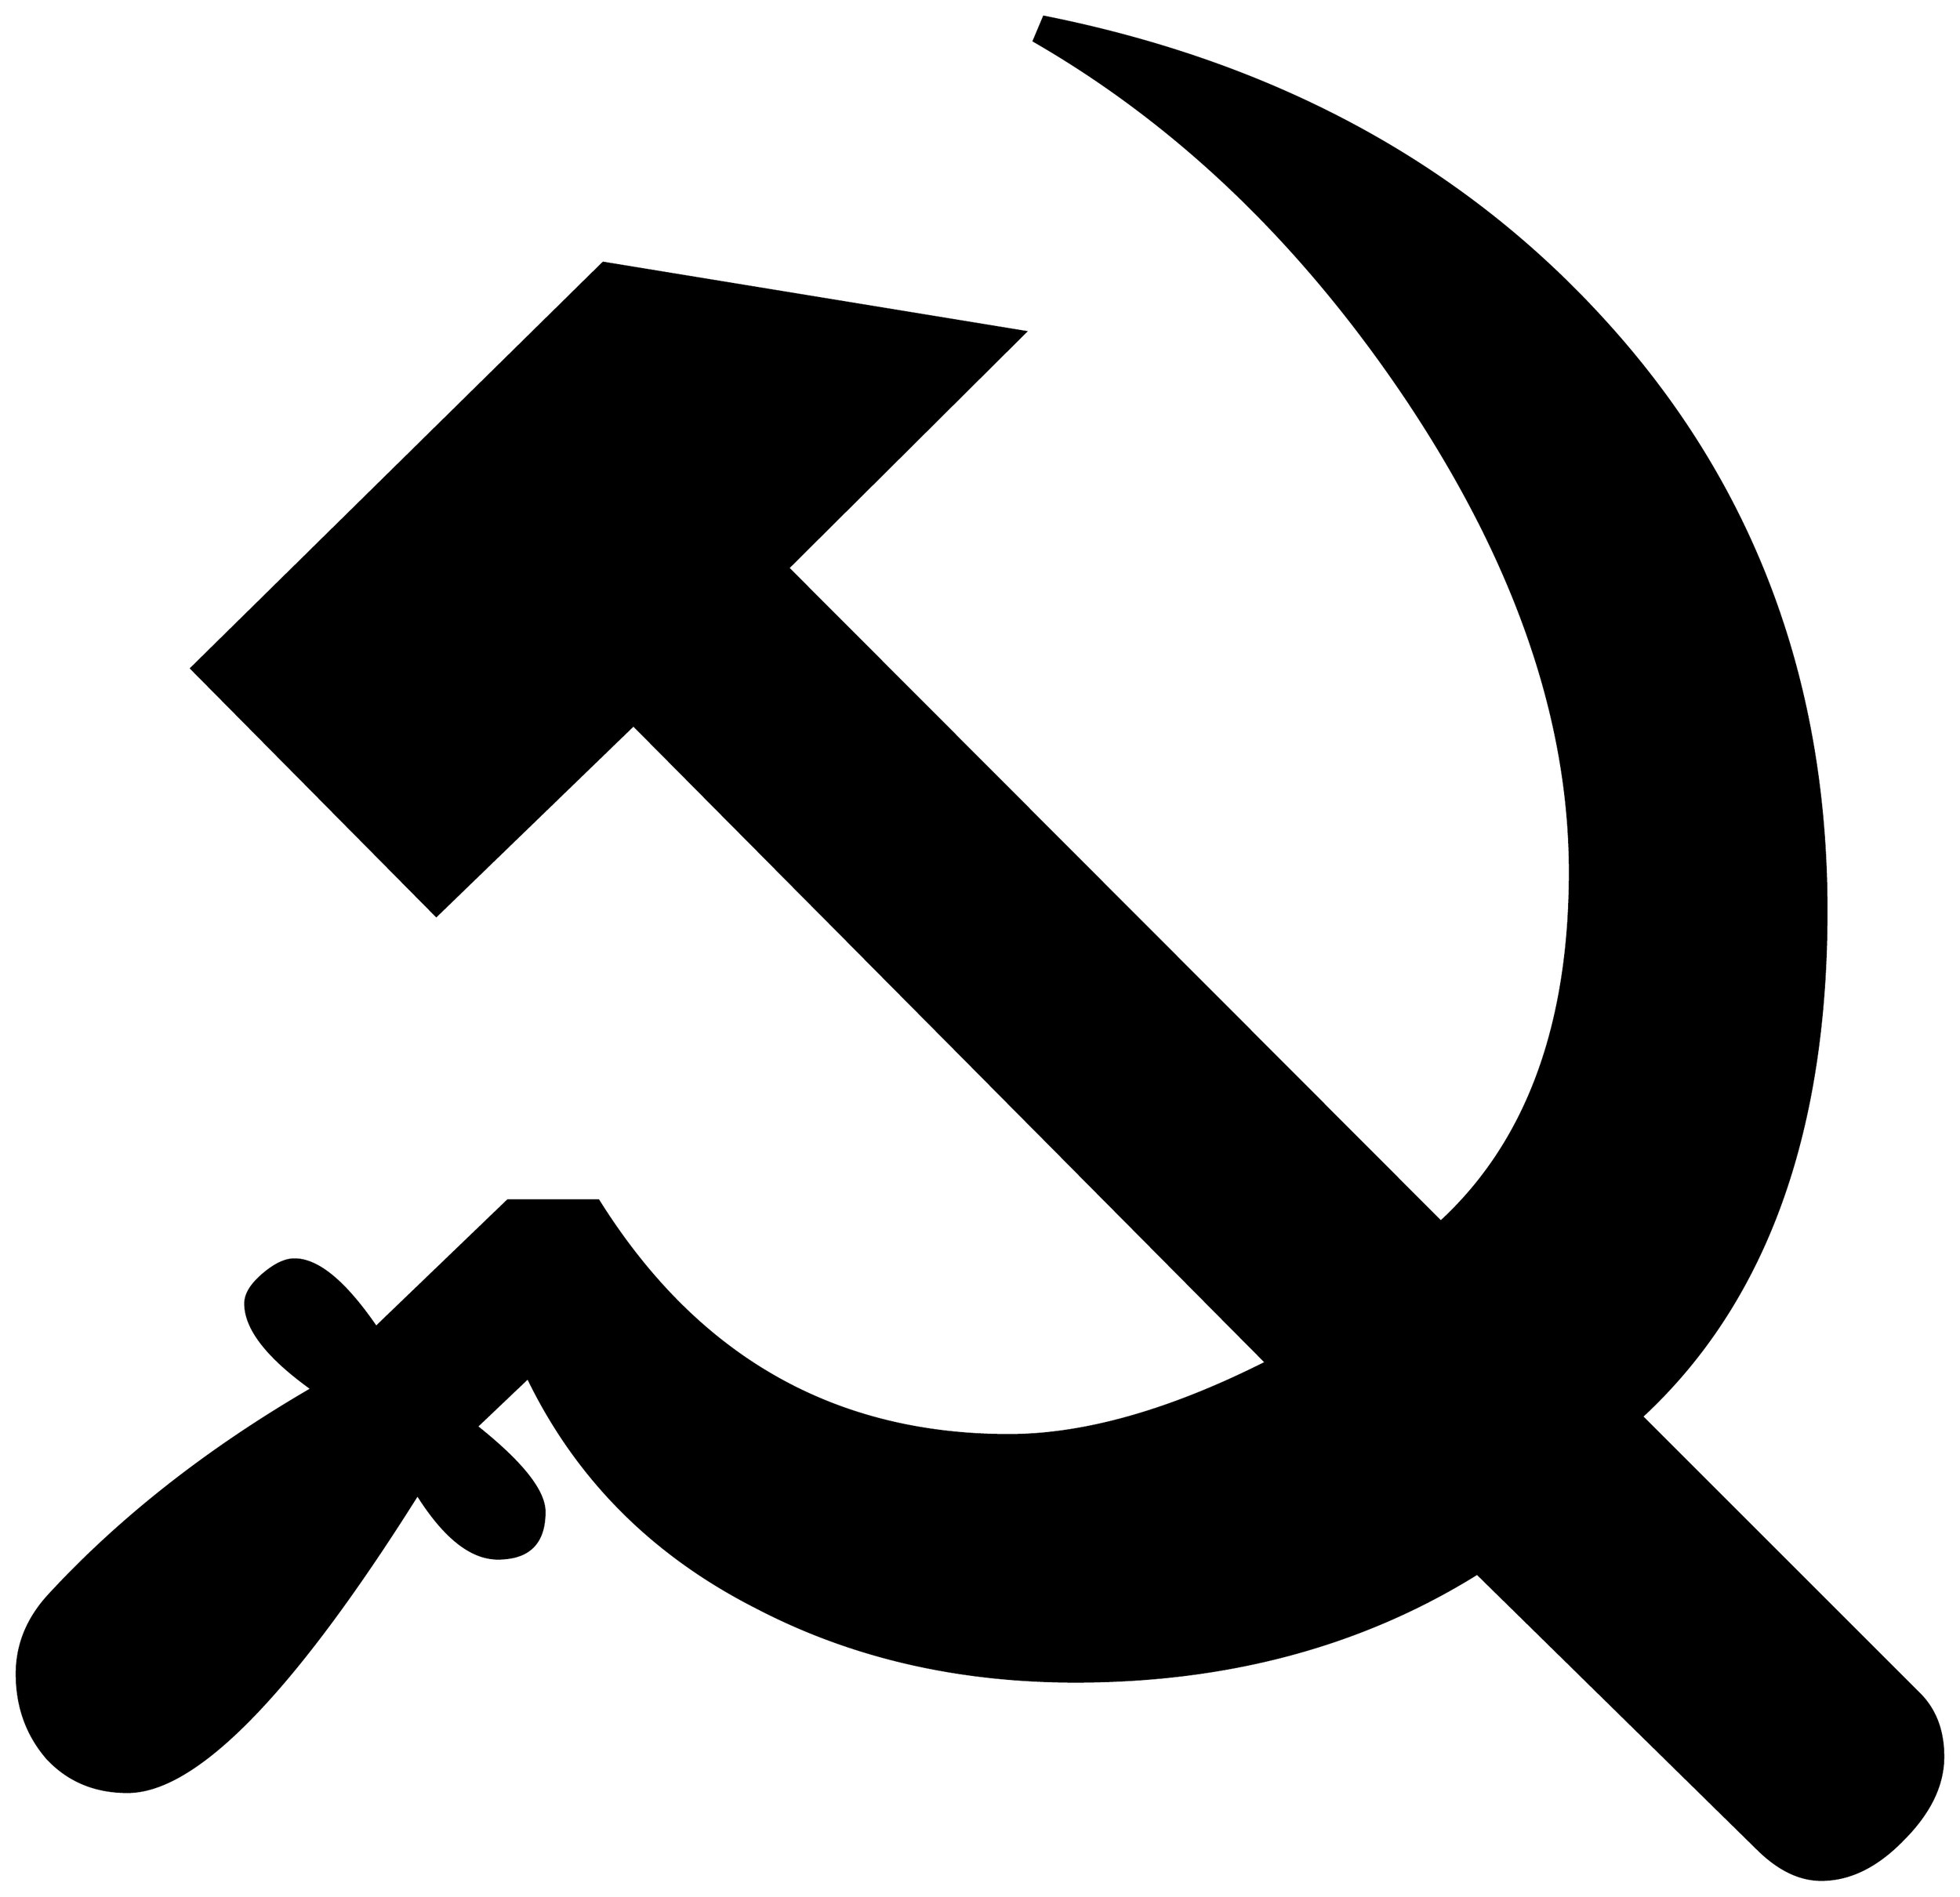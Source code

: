 


\begin{tikzpicture}[y=0.80pt, x=0.80pt, yscale=-1.0, xscale=1.0, inner sep=0pt, outer sep=0pt]
\begin{scope}[shift={(100.0,1862.0)},nonzero rule]
  \path[draw=.,fill=.,line width=1.600pt] (1596.0,-94.0) .. controls
    (1596.0,-71.333) and (1585.333,-49.333) .. (1564.0,-28.0) ..
    controls (1543.333,-6.667) and (1521.667,4.0) .. (1499.0,4.0) ..
    controls (1481.667,4.0) and (1464.667,-4.333) .. (1448.0,-21.0) --
    (1225.0,-240.0) .. controls (1133.0,-182.667) and
    (1026.333,-154.0) .. (905.0,-154.0) .. controls (811.0,-154.0)
    and (726.333,-173.667) .. (651.0,-213.0) .. controls
    (568.333,-255.0) and (507.667,-316.0) .. (469.0,-396.0) --
    (428.0,-357.0) .. controls (464.0,-328.333) and (482.0,-305.667)
    .. (482.0,-289.0) .. controls (482.0,-264.333) and
    (469.667,-252.0) .. (445.0,-252.0) .. controls (423.667,-252.0)
    and (402.333,-269.0) .. (381.0,-303.0) .. controls
    (281.667,-145.0) and (204.667,-66.0) .. (150.0,-66.0) ..
    controls (124.0,-66.0) and (102.667,-75.0) .. (86.0,-93.0) ..
    controls (70.0,-111.667) and (62.0,-134.0) .. (62.0,-160.0) ..
    controls (62.0,-183.333) and (70.667,-204.333) .. (88.0,-223.0) ..
    controls (144.667,-284.333) and (214.333,-339.0) .. (297.0,-387.0)
    .. controls (261.667,-412.333) and (244.0,-435.0) ..
    (244.0,-455.0) .. controls (244.0,-462.333) and (248.667,-470.0)
    .. (258.0,-478.0) .. controls (267.333,-486.0) and
    (275.667,-490.0) .. (283.0,-490.0) .. controls (301.667,-490.0)
    and (323.333,-472.0) .. (348.0,-436.0) -- (453.0,-537.0) --
    (525.0,-537.0) .. controls (603.0,-412.333) and (712.0,-350.0)
    .. (852.0,-350.0) .. controls (912.0,-350.0) and
    (980.333,-369.333) .. (1057.0,-408.0) -- (553.0,-916.0) --
    (396.0,-764.0) -- (201.0,-961.0) -- (529.0,-1284.0) --
    (865.0,-1229.0) -- (676.0,-1041.0) -- (1196.0,-520.0) ..
    controls (1264.667,-583.333) and (1299.0,-676.333) ..
    (1299.0,-799.0) .. controls (1299.0,-921.667) and
    (1254.667,-1048.667) .. (1166.0,-1180.0) .. controls
    (1083.333,-1302.0) and (985.333,-1395.667) .. (872.0,-1461.0) --
    (880.0,-1480.0) .. controls (1064.0,-1443.333) and
    (1212.667,-1362.667) .. (1326.0,-1238.0) .. controls
    (1444.0,-1108.667) and (1503.0,-952.0) .. (1503.0,-768.0) ..
    controls (1503.0,-590.0) and (1454.0,-455.667) ..
    (1356.0,-365.0) -- (1577.0,-144.0) .. controls
    (1589.667,-131.333) and (1596.0,-114.667) .. (1596.0,-94.0) --
    cycle;
\end{scope}

\end{tikzpicture}

